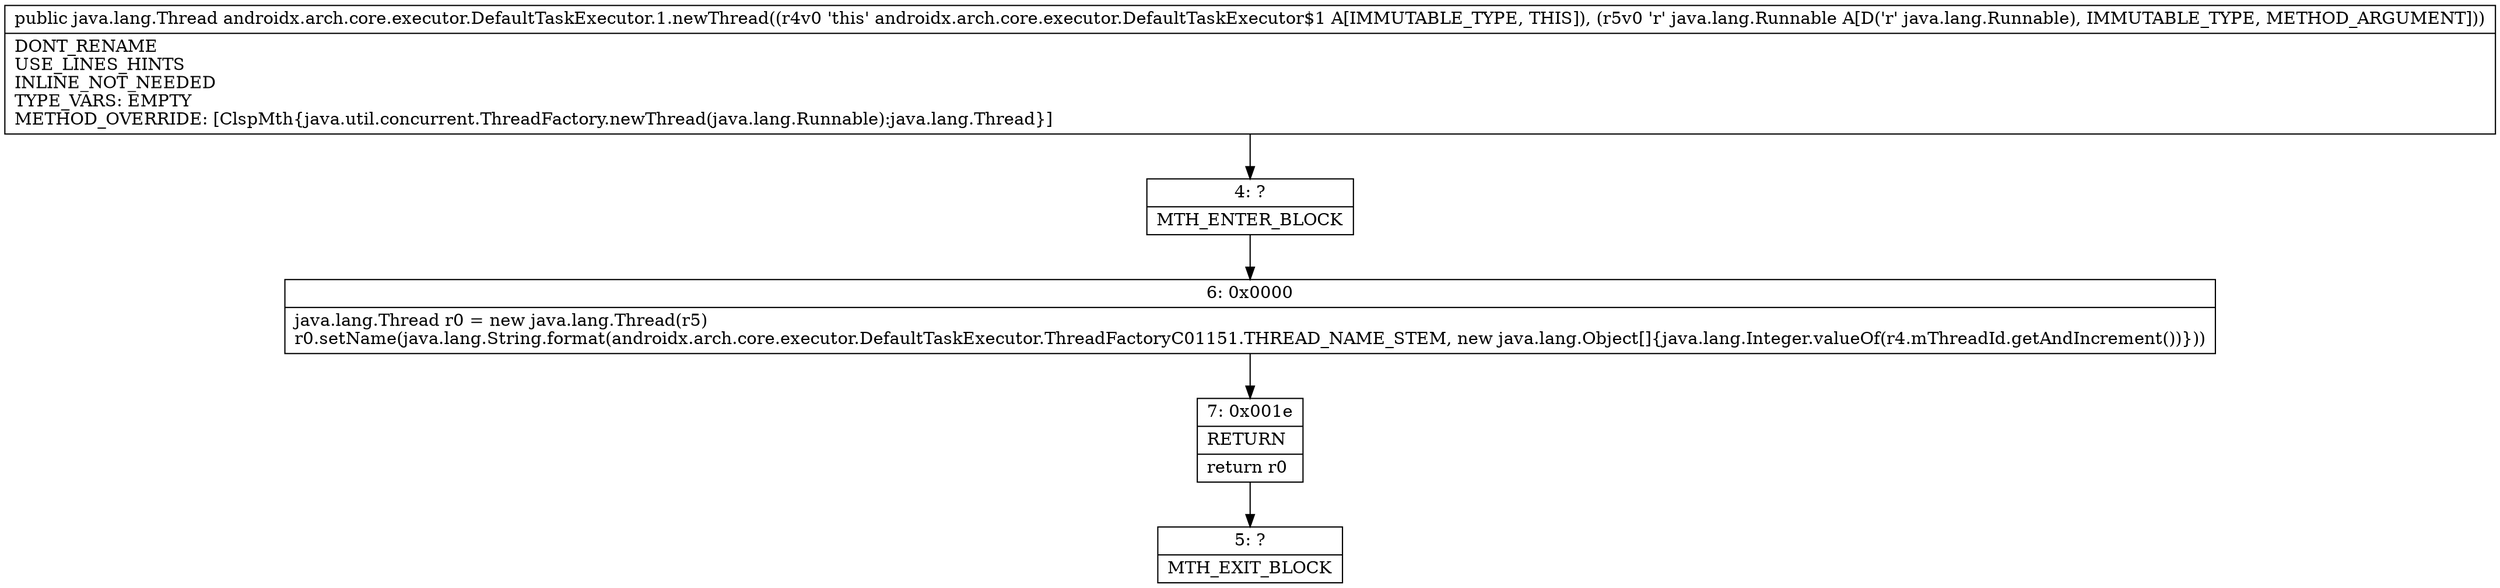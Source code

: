 digraph "CFG forandroidx.arch.core.executor.DefaultTaskExecutor.1.newThread(Ljava\/lang\/Runnable;)Ljava\/lang\/Thread;" {
Node_4 [shape=record,label="{4\:\ ?|MTH_ENTER_BLOCK\l}"];
Node_6 [shape=record,label="{6\:\ 0x0000|java.lang.Thread r0 = new java.lang.Thread(r5)\lr0.setName(java.lang.String.format(androidx.arch.core.executor.DefaultTaskExecutor.ThreadFactoryC01151.THREAD_NAME_STEM, new java.lang.Object[]\{java.lang.Integer.valueOf(r4.mThreadId.getAndIncrement())\}))\l}"];
Node_7 [shape=record,label="{7\:\ 0x001e|RETURN\l|return r0\l}"];
Node_5 [shape=record,label="{5\:\ ?|MTH_EXIT_BLOCK\l}"];
MethodNode[shape=record,label="{public java.lang.Thread androidx.arch.core.executor.DefaultTaskExecutor.1.newThread((r4v0 'this' androidx.arch.core.executor.DefaultTaskExecutor$1 A[IMMUTABLE_TYPE, THIS]), (r5v0 'r' java.lang.Runnable A[D('r' java.lang.Runnable), IMMUTABLE_TYPE, METHOD_ARGUMENT]))  | DONT_RENAME\lUSE_LINES_HINTS\lINLINE_NOT_NEEDED\lTYPE_VARS: EMPTY\lMETHOD_OVERRIDE: [ClspMth\{java.util.concurrent.ThreadFactory.newThread(java.lang.Runnable):java.lang.Thread\}]\l}"];
MethodNode -> Node_4;Node_4 -> Node_6;
Node_6 -> Node_7;
Node_7 -> Node_5;
}


